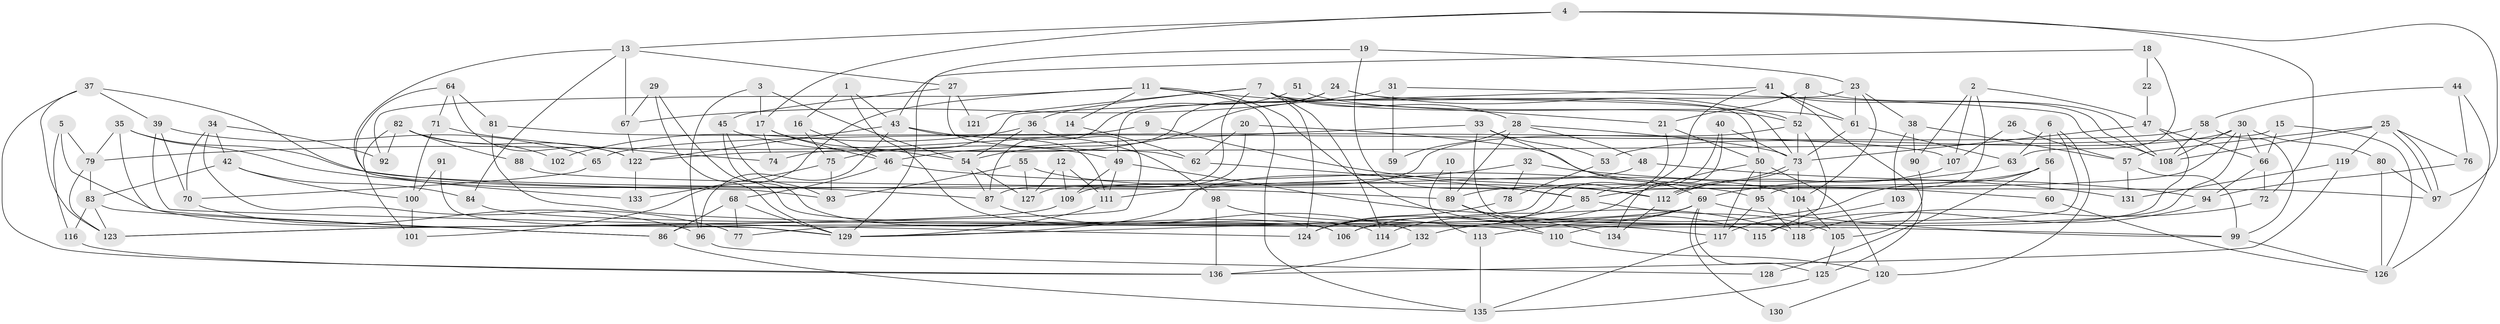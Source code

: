 // Generated by graph-tools (version 1.1) at 2025/50/03/09/25 03:50:04]
// undirected, 136 vertices, 272 edges
graph export_dot {
graph [start="1"]
  node [color=gray90,style=filled];
  1;
  2;
  3;
  4;
  5;
  6;
  7;
  8;
  9;
  10;
  11;
  12;
  13;
  14;
  15;
  16;
  17;
  18;
  19;
  20;
  21;
  22;
  23;
  24;
  25;
  26;
  27;
  28;
  29;
  30;
  31;
  32;
  33;
  34;
  35;
  36;
  37;
  38;
  39;
  40;
  41;
  42;
  43;
  44;
  45;
  46;
  47;
  48;
  49;
  50;
  51;
  52;
  53;
  54;
  55;
  56;
  57;
  58;
  59;
  60;
  61;
  62;
  63;
  64;
  65;
  66;
  67;
  68;
  69;
  70;
  71;
  72;
  73;
  74;
  75;
  76;
  77;
  78;
  79;
  80;
  81;
  82;
  83;
  84;
  85;
  86;
  87;
  88;
  89;
  90;
  91;
  92;
  93;
  94;
  95;
  96;
  97;
  98;
  99;
  100;
  101;
  102;
  103;
  104;
  105;
  106;
  107;
  108;
  109;
  110;
  111;
  112;
  113;
  114;
  115;
  116;
  117;
  118;
  119;
  120;
  121;
  122;
  123;
  124;
  125;
  126;
  127;
  128;
  129;
  130;
  131;
  132;
  133;
  134;
  135;
  136;
  1 -- 16;
  1 -- 43;
  1 -- 114;
  2 -- 90;
  2 -- 95;
  2 -- 47;
  2 -- 107;
  3 -- 17;
  3 -- 54;
  3 -- 96;
  4 -- 17;
  4 -- 13;
  4 -- 72;
  4 -- 97;
  5 -- 129;
  5 -- 79;
  5 -- 116;
  6 -- 120;
  6 -- 63;
  6 -- 56;
  6 -- 86;
  7 -- 50;
  7 -- 61;
  7 -- 28;
  7 -- 36;
  7 -- 87;
  7 -- 114;
  7 -- 121;
  7 -- 124;
  8 -- 52;
  8 -- 108;
  8 -- 21;
  9 -- 79;
  9 -- 112;
  10 -- 89;
  10 -- 113;
  11 -- 21;
  11 -- 135;
  11 -- 14;
  11 -- 92;
  11 -- 101;
  11 -- 115;
  12 -- 109;
  12 -- 111;
  12 -- 127;
  13 -- 67;
  13 -- 84;
  13 -- 27;
  13 -- 93;
  14 -- 62;
  15 -- 66;
  15 -- 126;
  15 -- 122;
  16 -- 75;
  16 -- 46;
  17 -- 54;
  17 -- 46;
  17 -- 74;
  18 -- 43;
  18 -- 63;
  18 -- 22;
  19 -- 23;
  19 -- 129;
  19 -- 85;
  20 -- 127;
  20 -- 62;
  20 -- 60;
  21 -- 129;
  21 -- 50;
  22 -- 47;
  23 -- 61;
  23 -- 104;
  23 -- 38;
  23 -- 49;
  24 -- 73;
  24 -- 54;
  24 -- 52;
  24 -- 74;
  25 -- 97;
  25 -- 97;
  25 -- 76;
  25 -- 57;
  25 -- 108;
  25 -- 119;
  26 -- 57;
  26 -- 107;
  27 -- 45;
  27 -- 62;
  27 -- 121;
  28 -- 73;
  28 -- 48;
  28 -- 59;
  28 -- 89;
  29 -- 129;
  29 -- 106;
  29 -- 67;
  30 -- 85;
  30 -- 66;
  30 -- 53;
  30 -- 80;
  30 -- 108;
  30 -- 110;
  31 -- 108;
  31 -- 67;
  31 -- 59;
  32 -- 94;
  32 -- 111;
  32 -- 78;
  33 -- 115;
  33 -- 69;
  33 -- 46;
  33 -- 53;
  34 -- 42;
  34 -- 77;
  34 -- 70;
  34 -- 92;
  35 -- 79;
  35 -- 86;
  35 -- 87;
  35 -- 112;
  36 -- 54;
  36 -- 102;
  36 -- 123;
  37 -- 89;
  37 -- 39;
  37 -- 123;
  37 -- 136;
  38 -- 57;
  38 -- 90;
  38 -- 103;
  39 -- 65;
  39 -- 124;
  39 -- 70;
  40 -- 134;
  40 -- 73;
  40 -- 85;
  41 -- 108;
  41 -- 124;
  41 -- 61;
  41 -- 75;
  41 -- 125;
  42 -- 83;
  42 -- 100;
  42 -- 84;
  43 -- 122;
  43 -- 96;
  43 -- 98;
  43 -- 111;
  44 -- 58;
  44 -- 126;
  44 -- 76;
  45 -- 49;
  45 -- 106;
  45 -- 93;
  46 -- 95;
  46 -- 68;
  47 -- 73;
  47 -- 66;
  47 -- 106;
  48 -- 129;
  48 -- 131;
  49 -- 109;
  49 -- 111;
  49 -- 118;
  50 -- 124;
  50 -- 95;
  50 -- 117;
  50 -- 120;
  51 -- 87;
  51 -- 52;
  52 -- 73;
  52 -- 109;
  52 -- 115;
  53 -- 78;
  54 -- 127;
  54 -- 87;
  55 -- 93;
  55 -- 104;
  55 -- 127;
  56 -- 132;
  56 -- 60;
  56 -- 89;
  56 -- 128;
  57 -- 131;
  57 -- 99;
  58 -- 99;
  58 -- 108;
  58 -- 65;
  60 -- 126;
  61 -- 73;
  61 -- 63;
  62 -- 85;
  63 -- 69;
  64 -- 122;
  64 -- 81;
  64 -- 71;
  64 -- 133;
  65 -- 70;
  66 -- 72;
  66 -- 94;
  67 -- 122;
  68 -- 86;
  68 -- 77;
  68 -- 129;
  69 -- 114;
  69 -- 99;
  69 -- 77;
  69 -- 113;
  69 -- 125;
  69 -- 130;
  70 -- 96;
  71 -- 74;
  71 -- 100;
  72 -- 118;
  73 -- 104;
  73 -- 112;
  73 -- 112;
  75 -- 93;
  75 -- 133;
  76 -- 94;
  78 -- 124;
  79 -- 123;
  79 -- 83;
  80 -- 97;
  80 -- 126;
  81 -- 107;
  81 -- 99;
  82 -- 92;
  82 -- 122;
  82 -- 88;
  82 -- 101;
  82 -- 102;
  83 -- 123;
  83 -- 116;
  83 -- 86;
  84 -- 110;
  85 -- 105;
  85 -- 106;
  86 -- 135;
  87 -- 132;
  88 -- 97;
  89 -- 110;
  89 -- 134;
  90 -- 105;
  91 -- 129;
  91 -- 100;
  94 -- 115;
  95 -- 117;
  95 -- 118;
  96 -- 128;
  98 -- 117;
  98 -- 136;
  99 -- 126;
  100 -- 101;
  103 -- 117;
  104 -- 118;
  104 -- 105;
  105 -- 125;
  107 -- 112;
  109 -- 123;
  110 -- 120;
  111 -- 129;
  112 -- 134;
  113 -- 135;
  116 -- 136;
  117 -- 135;
  119 -- 136;
  119 -- 131;
  120 -- 130;
  122 -- 133;
  125 -- 135;
  132 -- 136;
}
